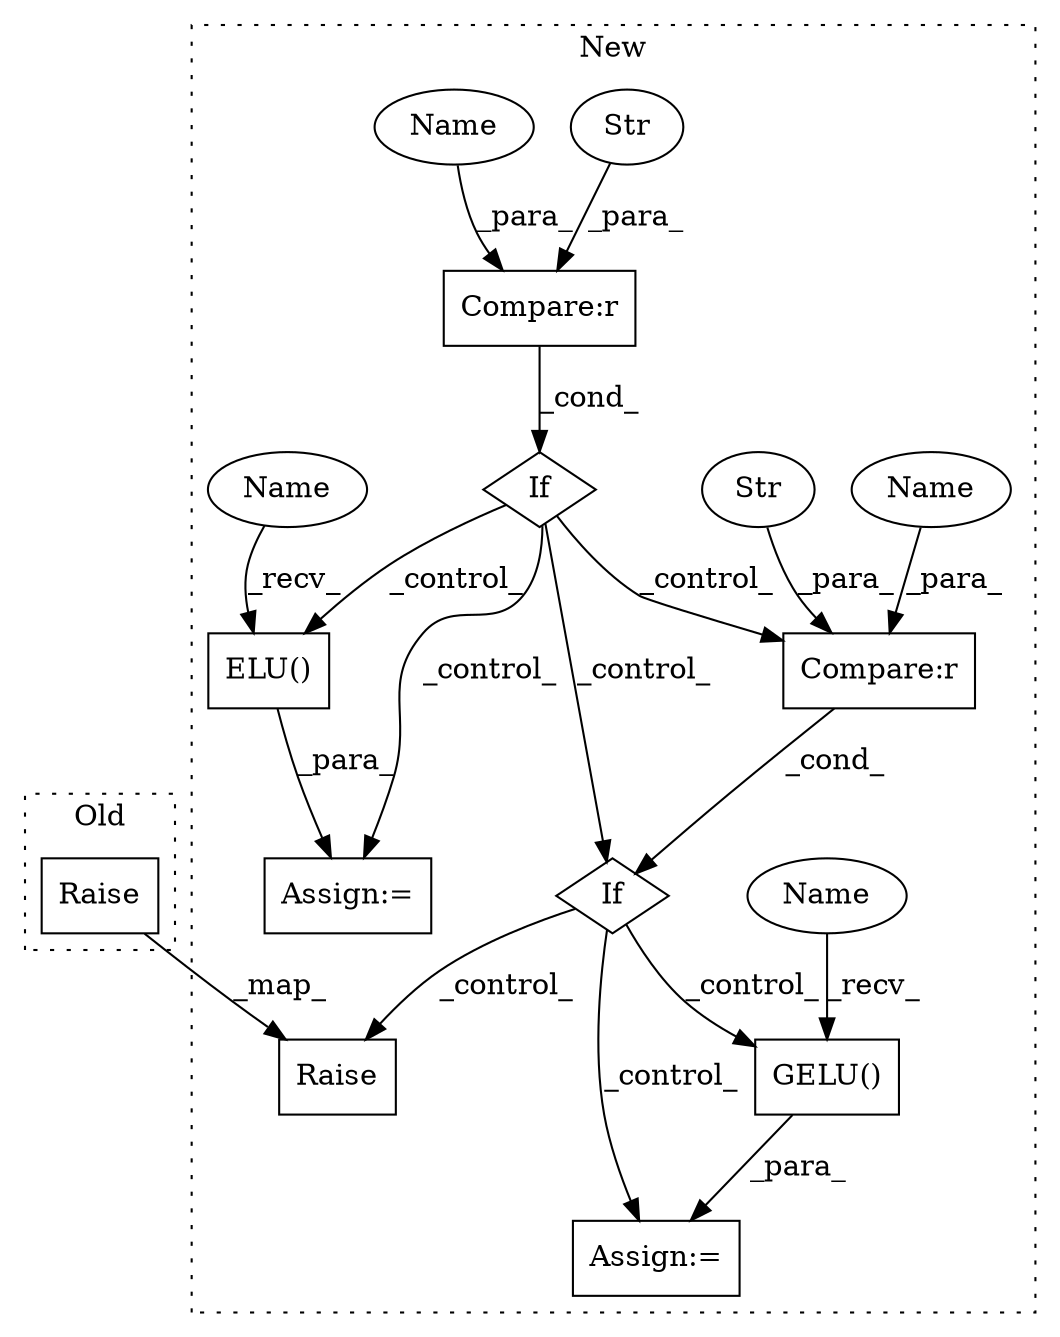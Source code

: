 digraph G {
subgraph cluster0 {
1 [label="Raise" a="91" s="14979" l="6" shape="box"];
label = "Old";
style="dotted";
}
subgraph cluster1 {
2 [label="Raise" a="91" s="15865" l="6" shape="box"];
3 [label="If" a="96" s="15675" l="0" shape="diamond"];
4 [label="Compare:r" a="40" s="15675" l="22" shape="box"];
5 [label="Str" a="66" s="15692" l="5" shape="ellipse"];
6 [label="Assign:=" a="68" s="15726" l="3" shape="box"];
7 [label="Assign:=" a="68" s="15826" l="3" shape="box"];
8 [label="If" a="96" s="15774" l="0" shape="diamond"];
9 [label="Compare:r" a="40" s="15774" l="23" shape="box"];
10 [label="Str" a="66" s="15791" l="6" shape="ellipse"];
11 [label="GELU()" a="75" s="15829" l="9" shape="box"];
12 [label="ELU()" a="75" s="15729" l="31" shape="box"];
13 [label="Name" a="87" s="15729" l="2" shape="ellipse"];
14 [label="Name" a="87" s="15829" l="2" shape="ellipse"];
15 [label="Name" a="87" s="15675" l="13" shape="ellipse"];
16 [label="Name" a="87" s="15774" l="13" shape="ellipse"];
label = "New";
style="dotted";
}
1 -> 2 [label="_map_"];
3 -> 8 [label="_control_"];
3 -> 9 [label="_control_"];
3 -> 12 [label="_control_"];
3 -> 6 [label="_control_"];
4 -> 3 [label="_cond_"];
5 -> 4 [label="_para_"];
8 -> 7 [label="_control_"];
8 -> 11 [label="_control_"];
8 -> 2 [label="_control_"];
9 -> 8 [label="_cond_"];
10 -> 9 [label="_para_"];
11 -> 7 [label="_para_"];
12 -> 6 [label="_para_"];
13 -> 12 [label="_recv_"];
14 -> 11 [label="_recv_"];
15 -> 4 [label="_para_"];
16 -> 9 [label="_para_"];
}